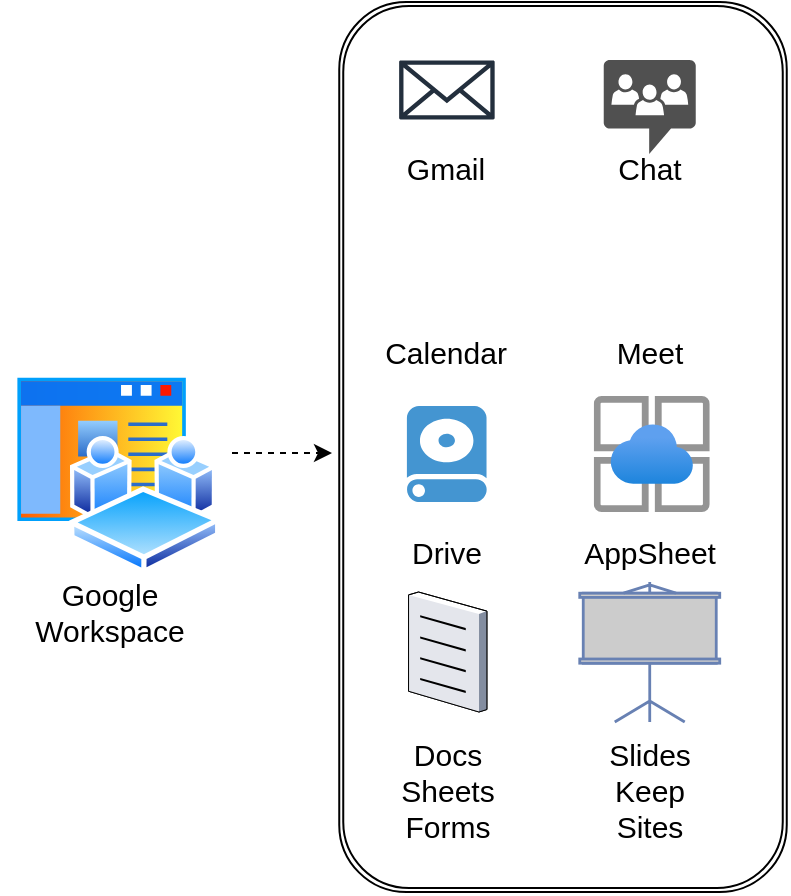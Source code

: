 <mxfile version="24.0.5" type="google">
  <diagram name="Page-1" id="xL8FFwVUbSdoYEy030hE">
    <mxGraphModel grid="1" page="1" gridSize="10" guides="1" tooltips="1" connect="1" arrows="1" fold="1" pageScale="1" pageWidth="850" pageHeight="1100" math="0" shadow="0">
      <root>
        <mxCell id="0" />
        <mxCell id="1" parent="0" />
        <mxCell id="LuDwo5kwdCnGpcgLLefa-24" value="" style="shape=ext;double=1;rounded=1;whiteSpace=wrap;html=1;rotation=90;" vertex="1" parent="1">
          <mxGeometry x="203" y="160.63" width="445" height="223.75" as="geometry" />
        </mxCell>
        <mxCell id="LuDwo5kwdCnGpcgLLefa-1" value="&lt;font style=&quot;font-size: 15px;&quot;&gt;Chat&lt;/font&gt;" style="text;strokeColor=none;align=center;fillColor=none;html=1;verticalAlign=middle;whiteSpace=wrap;rounded=0;" vertex="1" parent="1">
          <mxGeometry x="438.87" y="118.0" width="60" height="30" as="geometry" />
        </mxCell>
        <mxCell id="LuDwo5kwdCnGpcgLLefa-4" value="&lt;font style=&quot;font-size: 15px;&quot;&gt;Google Workspace&lt;/font&gt;" style="text;strokeColor=none;align=center;fillColor=none;html=1;verticalAlign=middle;whiteSpace=wrap;rounded=0;" vertex="1" parent="1">
          <mxGeometry x="144.23" y="340" width="110" height="30" as="geometry" />
        </mxCell>
        <mxCell id="LuDwo5kwdCnGpcgLLefa-6" value="" style="sketch=0;pointerEvents=1;shadow=0;dashed=0;html=1;strokeColor=none;fillColor=#505050;labelPosition=center;verticalLabelPosition=bottom;verticalAlign=top;outlineConnect=0;align=center;shape=mxgraph.office.communications.chat_room;" vertex="1" parent="1">
          <mxGeometry x="445.87" y="79" width="46" height="47" as="geometry" />
        </mxCell>
        <mxCell id="LuDwo5kwdCnGpcgLLefa-9" value="" style="shadow=0;dashed=0;html=1;strokeColor=none;fillColor=#4495D1;labelPosition=center;verticalLabelPosition=bottom;verticalAlign=top;align=center;outlineConnect=0;shape=mxgraph.veeam.2d.hard_drive;" vertex="1" parent="1">
          <mxGeometry x="347.45" y="252" width="40" height="48" as="geometry" />
        </mxCell>
        <mxCell id="LuDwo5kwdCnGpcgLLefa-10" value="&lt;font style=&quot;font-size: 15px;&quot;&gt;Drive&lt;/font&gt;" style="text;strokeColor=none;align=center;fillColor=none;html=1;verticalAlign=middle;whiteSpace=wrap;rounded=0;" vertex="1" parent="1">
          <mxGeometry x="320.37" y="310" width="95" height="30" as="geometry" />
        </mxCell>
        <mxCell id="LuDwo5kwdCnGpcgLLefa-12" value="" style="verticalLabelPosition=bottom;sketch=0;aspect=fixed;html=1;verticalAlign=top;strokeColor=none;align=center;outlineConnect=0;shape=mxgraph.citrix.document;" vertex="1" parent="1">
          <mxGeometry x="348.28" y="345" width="39.17" height="60" as="geometry" />
        </mxCell>
        <mxCell id="LuDwo5kwdCnGpcgLLefa-13" value="&lt;font style=&quot;font-size: 15px;&quot;&gt;Docs&lt;/font&gt;&lt;div style=&quot;font-size: 15px;&quot;&gt;&lt;font style=&quot;font-size: 15px;&quot;&gt;Sheets&lt;/font&gt;&lt;/div&gt;&lt;div style=&quot;font-size: 15px;&quot;&gt;&lt;span style=&quot;background-color: initial;&quot;&gt;Forms&lt;/span&gt;&lt;br&gt;&lt;/div&gt;" style="text;strokeColor=none;align=center;fillColor=none;html=1;verticalAlign=middle;whiteSpace=wrap;rounded=0;" vertex="1" parent="1">
          <mxGeometry x="337.87" y="429" width="60" height="30" as="geometry" />
        </mxCell>
        <mxCell id="LuDwo5kwdCnGpcgLLefa-20" value="" style="shape=image;html=1;verticalAlign=top;verticalLabelPosition=bottom;labelBackgroundColor=#ffffff;imageAspect=0;aspect=fixed;image=https://cdn4.iconfinder.com/data/icons/flatified/128/calendar.png" vertex="1" parent="1">
          <mxGeometry x="337.45" y="149" width="60" height="60" as="geometry" />
        </mxCell>
        <mxCell id="LuDwo5kwdCnGpcgLLefa-22" value="&lt;span style=&quot;font-size: 15px;&quot;&gt;Calendar&lt;/span&gt;" style="text;strokeColor=none;align=center;fillColor=none;html=1;verticalAlign=middle;whiteSpace=wrap;rounded=0;" vertex="1" parent="1">
          <mxGeometry x="337.45" y="210" width="60" height="30" as="geometry" />
        </mxCell>
        <mxCell id="LuDwo5kwdCnGpcgLLefa-26" value="" style="html=1;labelBackgroundColor=#ffffff;startArrow=none;startFill=0;startSize=6;endArrow=classic;endFill=1;endSize=6;jettySize=auto;orthogonalLoop=1;strokeWidth=1;dashed=1;fontSize=14;rounded=0;" edge="1" parent="1">
          <mxGeometry width="60" height="60" relative="1" as="geometry">
            <mxPoint x="260" y="275.5" as="sourcePoint" />
            <mxPoint x="310" y="275.5" as="targetPoint" />
          </mxGeometry>
        </mxCell>
        <mxCell id="cW5Y_PmVlvCHdv8XTMOO-2" value="" style="sketch=0;outlineConnect=0;fontColor=#232F3E;gradientColor=none;fillColor=#232F3D;strokeColor=none;dashed=0;verticalLabelPosition=bottom;verticalAlign=top;align=center;html=1;fontSize=12;fontStyle=0;aspect=fixed;pointerEvents=1;shape=mxgraph.aws4.email_2;" vertex="1" parent="1">
          <mxGeometry x="343.57" y="79" width="47.76" height="30" as="geometry" />
        </mxCell>
        <mxCell id="cW5Y_PmVlvCHdv8XTMOO-3" value="&lt;font style=&quot;font-size: 15px;&quot;&gt;Gmail&lt;/font&gt;" style="text;strokeColor=none;align=center;fillColor=none;html=1;verticalAlign=middle;whiteSpace=wrap;rounded=0;" vertex="1" parent="1">
          <mxGeometry x="337.45" y="118" width="60" height="30" as="geometry" />
        </mxCell>
        <mxCell id="cW5Y_PmVlvCHdv8XTMOO-5" value="" style="fontColor=#0066CC;verticalAlign=top;verticalLabelPosition=bottom;labelPosition=center;align=center;html=1;outlineConnect=0;fillColor=#CCCCCC;strokeColor=#6881B3;gradientColor=none;gradientDirection=north;strokeWidth=2;shape=mxgraph.networks.video_projector_screen;" vertex="1" parent="1">
          <mxGeometry x="433.87" y="340" width="70" height="70" as="geometry" />
        </mxCell>
        <mxCell id="cW5Y_PmVlvCHdv8XTMOO-6" value="&lt;font style=&quot;font-size: 15px;&quot;&gt;Slides&lt;/font&gt;&lt;div&gt;&lt;font style=&quot;font-size: 15px;&quot;&gt;Keep&lt;/font&gt;&lt;/div&gt;&lt;div&gt;&lt;font style=&quot;font-size: 15px;&quot;&gt;Sites&lt;/font&gt;&lt;/div&gt;" style="text;strokeColor=none;align=center;fillColor=none;html=1;verticalAlign=middle;whiteSpace=wrap;rounded=0;" vertex="1" parent="1">
          <mxGeometry x="438.87" y="429" width="60" height="30" as="geometry" />
        </mxCell>
        <mxCell id="cW5Y_PmVlvCHdv8XTMOO-7" value="" style="shape=image;html=1;verticalAlign=top;verticalLabelPosition=bottom;labelBackgroundColor=#ffffff;imageAspect=0;aspect=fixed;image=https://cdn3.iconfinder.com/data/icons/social-media-chat-1/512/FaceTime-128.png" vertex="1" parent="1">
          <mxGeometry x="438.87" y="149" width="62" height="62" as="geometry" />
        </mxCell>
        <mxCell id="cW5Y_PmVlvCHdv8XTMOO-8" value="&lt;font style=&quot;font-size: 15px;&quot;&gt;Meet&lt;/font&gt;" style="text;strokeColor=none;align=center;fillColor=none;html=1;verticalAlign=middle;whiteSpace=wrap;rounded=0;" vertex="1" parent="1">
          <mxGeometry x="438.87" y="210" width="60" height="30" as="geometry" />
        </mxCell>
        <mxCell id="cW5Y_PmVlvCHdv8XTMOO-11" value="" style="image;aspect=fixed;html=1;points=[];align=center;fontSize=12;image=img/lib/azure2/app_services/App_Service_Environments.svg;" vertex="1" parent="1">
          <mxGeometry x="440.87" y="247" width="58" height="58" as="geometry" />
        </mxCell>
        <mxCell id="cW5Y_PmVlvCHdv8XTMOO-12" value="&lt;font style=&quot;font-size: 15px;&quot;&gt;AppSheet&lt;/font&gt;" style="text;strokeColor=none;align=center;fillColor=none;html=1;verticalAlign=middle;whiteSpace=wrap;rounded=0;" vertex="1" parent="1">
          <mxGeometry x="438.87" y="310" width="60" height="30" as="geometry" />
        </mxCell>
        <mxCell id="h6LAUjVl5mL9zkRUwQNY-2" value="" style="image;aspect=fixed;perimeter=ellipsePerimeter;html=1;align=center;shadow=0;dashed=0;spacingTop=3;image=img/lib/active_directory/workspace_site.svg;" vertex="1" parent="1">
          <mxGeometry x="150" y="235.15" width="104.23" height="101.1" as="geometry" />
        </mxCell>
      </root>
    </mxGraphModel>
  </diagram>
</mxfile>
